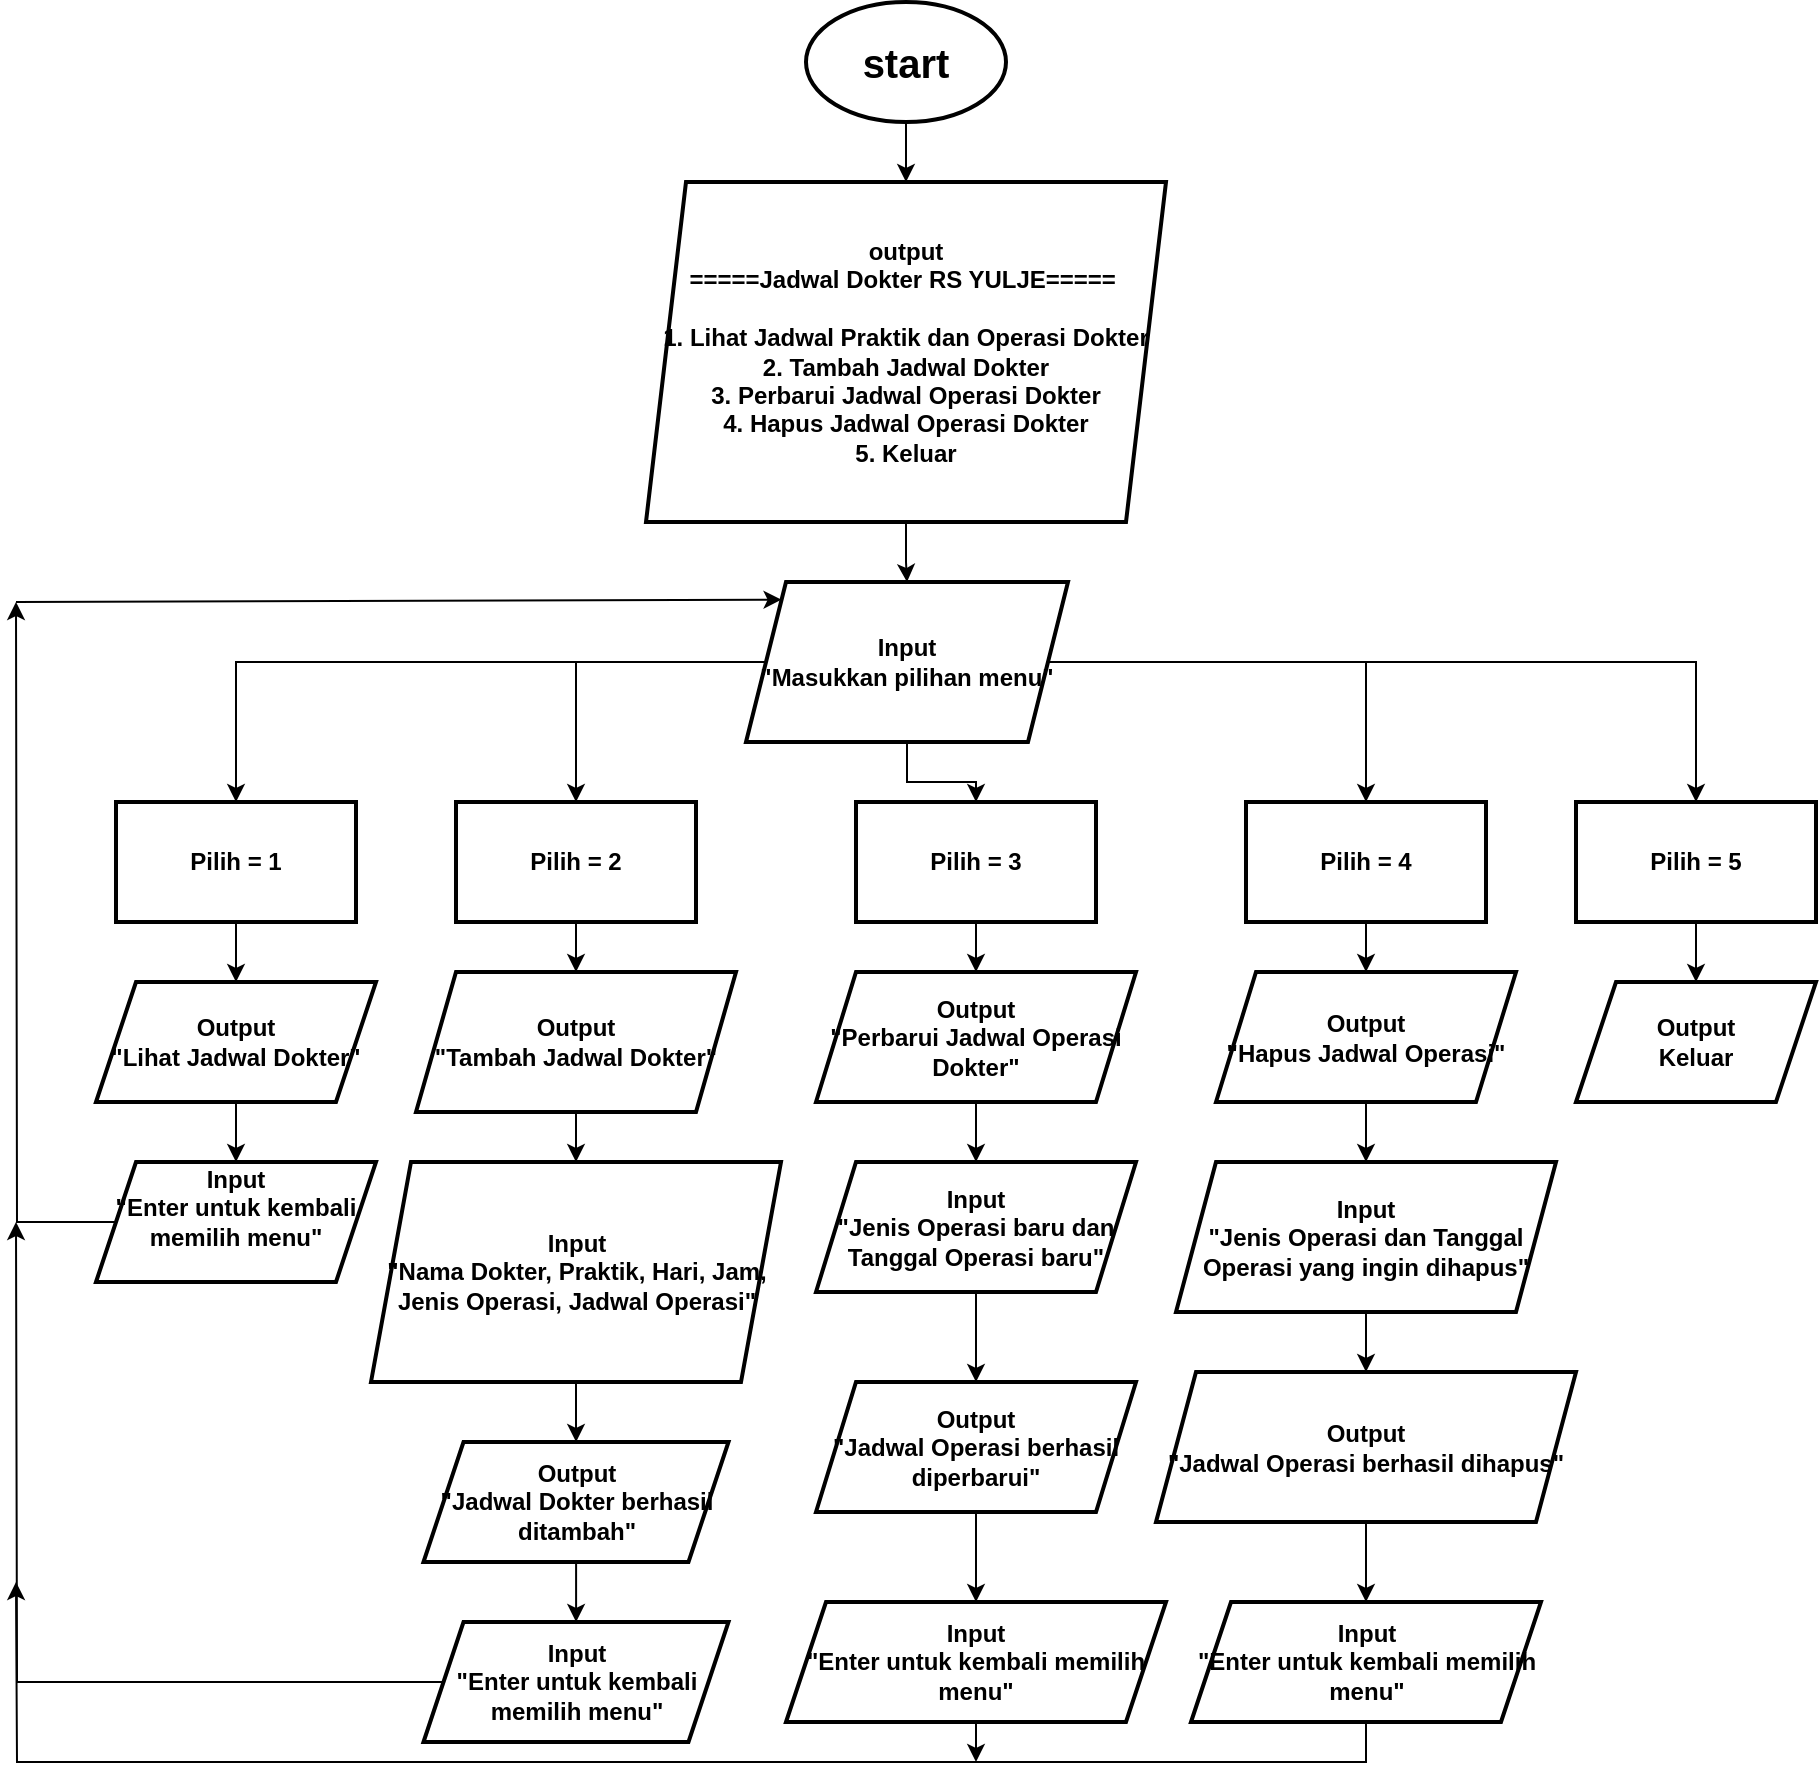 <mxfile version="24.7.8">
  <diagram name="Page-1" id="WNwNMR1_wofxQgRBwkjz">
    <mxGraphModel dx="3032" dy="2017" grid="1" gridSize="10" guides="1" tooltips="1" connect="1" arrows="1" fold="1" page="1" pageScale="1" pageWidth="850" pageHeight="1100" math="0" shadow="0">
      <root>
        <mxCell id="0" />
        <mxCell id="1" parent="0" />
        <mxCell id="_1eiPBgx3b557fX_4ImB-3" value="" style="edgeStyle=orthogonalEdgeStyle;rounded=0;orthogonalLoop=1;jettySize=auto;html=1;" parent="1" source="_1eiPBgx3b557fX_4ImB-1" target="_1eiPBgx3b557fX_4ImB-2" edge="1">
          <mxGeometry relative="1" as="geometry" />
        </mxCell>
        <mxCell id="_1eiPBgx3b557fX_4ImB-1" value="&lt;font style=&quot;font-size: 20px;&quot;&gt;&lt;b&gt;start&lt;/b&gt;&lt;/font&gt;" style="strokeWidth=2;html=1;shape=mxgraph.flowchart.start_1;whiteSpace=wrap;" parent="1" vertex="1">
          <mxGeometry x="375" y="-1060" width="100" height="60" as="geometry" />
        </mxCell>
        <mxCell id="_1eiPBgx3b557fX_4ImB-5" value="" style="edgeStyle=orthogonalEdgeStyle;rounded=0;orthogonalLoop=1;jettySize=auto;html=1;" parent="1" source="_1eiPBgx3b557fX_4ImB-2" target="_1eiPBgx3b557fX_4ImB-4" edge="1">
          <mxGeometry relative="1" as="geometry" />
        </mxCell>
        <mxCell id="_1eiPBgx3b557fX_4ImB-2" value="&lt;div&gt;&lt;span style=&quot;background-color: initial;&quot;&gt;&lt;b&gt;output&lt;/b&gt;&lt;/span&gt;&lt;/div&gt;&lt;div&gt;&lt;b&gt;=====Jadwal Dokter RS YULJE=====&amp;nbsp;&lt;/b&gt;&lt;/div&gt;&lt;div&gt;&lt;b&gt;&lt;br&gt;&lt;/b&gt;&lt;/div&gt;&lt;div&gt;&lt;b&gt;1. Lihat Jadwal Praktik dan Operasi Dokter&lt;/b&gt;&lt;/div&gt;&lt;div&gt;&lt;b&gt;2. Tambah Jadwal Dokter&lt;/b&gt;&lt;/div&gt;&lt;div&gt;&lt;b&gt;3. Perbarui Jadwal Operasi Dokter&lt;/b&gt;&lt;/div&gt;&lt;div&gt;&lt;b&gt;4. Hapus Jadwal Operasi Dokter&lt;/b&gt;&lt;/div&gt;&lt;div&gt;&lt;b&gt;5. Keluar&lt;/b&gt;&lt;/div&gt;" style="shape=parallelogram;perimeter=parallelogramPerimeter;whiteSpace=wrap;html=1;fixedSize=1;strokeWidth=2;" parent="1" vertex="1">
          <mxGeometry x="295" y="-970" width="260" height="170" as="geometry" />
        </mxCell>
        <mxCell id="_1eiPBgx3b557fX_4ImB-9" value="" style="edgeStyle=orthogonalEdgeStyle;rounded=0;orthogonalLoop=1;jettySize=auto;html=1;" parent="1" source="_1eiPBgx3b557fX_4ImB-4" target="_1eiPBgx3b557fX_4ImB-8" edge="1">
          <mxGeometry relative="1" as="geometry" />
        </mxCell>
        <mxCell id="_1eiPBgx3b557fX_4ImB-15" value="" style="edgeStyle=orthogonalEdgeStyle;rounded=0;orthogonalLoop=1;jettySize=auto;html=1;" parent="1" source="_1eiPBgx3b557fX_4ImB-4" target="_1eiPBgx3b557fX_4ImB-14" edge="1">
          <mxGeometry relative="1" as="geometry" />
        </mxCell>
        <mxCell id="GTgPP7iloBgMzB63NUCS-4" value="" style="edgeStyle=orthogonalEdgeStyle;rounded=0;orthogonalLoop=1;jettySize=auto;html=1;" edge="1" parent="1" source="_1eiPBgx3b557fX_4ImB-4" target="GTgPP7iloBgMzB63NUCS-3">
          <mxGeometry relative="1" as="geometry" />
        </mxCell>
        <mxCell id="GTgPP7iloBgMzB63NUCS-29" value="" style="edgeStyle=orthogonalEdgeStyle;rounded=0;orthogonalLoop=1;jettySize=auto;html=1;" edge="1" parent="1" source="_1eiPBgx3b557fX_4ImB-4" target="GTgPP7iloBgMzB63NUCS-28">
          <mxGeometry relative="1" as="geometry" />
        </mxCell>
        <mxCell id="GTgPP7iloBgMzB63NUCS-39" value="" style="edgeStyle=orthogonalEdgeStyle;rounded=0;orthogonalLoop=1;jettySize=auto;html=1;" edge="1" parent="1" source="_1eiPBgx3b557fX_4ImB-4" target="GTgPP7iloBgMzB63NUCS-38">
          <mxGeometry relative="1" as="geometry" />
        </mxCell>
        <mxCell id="_1eiPBgx3b557fX_4ImB-4" value="&lt;b&gt;Input&lt;/b&gt;&lt;div&gt;&lt;b&gt;&quot;Masukkan pilihan menu&quot;&lt;/b&gt;&lt;/div&gt;" style="shape=parallelogram;perimeter=parallelogramPerimeter;whiteSpace=wrap;html=1;fixedSize=1;strokeWidth=2;" parent="1" vertex="1">
          <mxGeometry x="345" y="-770" width="161" height="80" as="geometry" />
        </mxCell>
        <mxCell id="_1eiPBgx3b557fX_4ImB-11" value="" style="edgeStyle=orthogonalEdgeStyle;rounded=0;orthogonalLoop=1;jettySize=auto;html=1;" parent="1" source="_1eiPBgx3b557fX_4ImB-8" target="_1eiPBgx3b557fX_4ImB-10" edge="1">
          <mxGeometry relative="1" as="geometry" />
        </mxCell>
        <mxCell id="_1eiPBgx3b557fX_4ImB-8" value="&lt;b&gt;Pilih = 1&lt;/b&gt;" style="whiteSpace=wrap;html=1;strokeWidth=2;" parent="1" vertex="1">
          <mxGeometry x="30" y="-660" width="120" height="60" as="geometry" />
        </mxCell>
        <mxCell id="_1eiPBgx3b557fX_4ImB-13" value="" style="edgeStyle=orthogonalEdgeStyle;rounded=0;orthogonalLoop=1;jettySize=auto;html=1;" parent="1" source="_1eiPBgx3b557fX_4ImB-10" target="_1eiPBgx3b557fX_4ImB-12" edge="1">
          <mxGeometry relative="1" as="geometry" />
        </mxCell>
        <mxCell id="_1eiPBgx3b557fX_4ImB-10" value="&lt;b&gt;Output&lt;/b&gt;&lt;div&gt;&lt;b&gt;&quot;Lihat Jadwal Dokter&quot;&lt;/b&gt;&lt;/div&gt;" style="shape=parallelogram;perimeter=parallelogramPerimeter;whiteSpace=wrap;html=1;fixedSize=1;strokeWidth=2;" parent="1" vertex="1">
          <mxGeometry x="20" y="-570" width="140" height="60" as="geometry" />
        </mxCell>
        <mxCell id="GTgPP7iloBgMzB63NUCS-50" style="edgeStyle=orthogonalEdgeStyle;rounded=0;orthogonalLoop=1;jettySize=auto;html=1;exitX=0;exitY=0.5;exitDx=0;exitDy=0;" edge="1" parent="1" source="_1eiPBgx3b557fX_4ImB-12">
          <mxGeometry relative="1" as="geometry">
            <mxPoint x="-20" y="-760" as="targetPoint" />
          </mxGeometry>
        </mxCell>
        <mxCell id="_1eiPBgx3b557fX_4ImB-12" value="&lt;b&gt;Input&lt;/b&gt;&lt;div&gt;&lt;b&gt;&quot;Enter untuk kembali memilih menu&quot;&lt;br&gt;&lt;/b&gt;&lt;div&gt;&lt;br&gt;&lt;/div&gt;&lt;/div&gt;" style="shape=parallelogram;perimeter=parallelogramPerimeter;whiteSpace=wrap;html=1;fixedSize=1;strokeWidth=2;" parent="1" vertex="1">
          <mxGeometry x="20" y="-480" width="140" height="60" as="geometry" />
        </mxCell>
        <mxCell id="_1eiPBgx3b557fX_4ImB-17" value="" style="edgeStyle=orthogonalEdgeStyle;rounded=0;orthogonalLoop=1;jettySize=auto;html=1;" parent="1" source="_1eiPBgx3b557fX_4ImB-14" target="_1eiPBgx3b557fX_4ImB-16" edge="1">
          <mxGeometry relative="1" as="geometry" />
        </mxCell>
        <mxCell id="_1eiPBgx3b557fX_4ImB-14" value="&lt;b&gt;Pilih = 2&lt;/b&gt;" style="whiteSpace=wrap;html=1;strokeWidth=2;" parent="1" vertex="1">
          <mxGeometry x="200" y="-660" width="120" height="60" as="geometry" />
        </mxCell>
        <mxCell id="_1eiPBgx3b557fX_4ImB-19" value="" style="edgeStyle=orthogonalEdgeStyle;rounded=0;orthogonalLoop=1;jettySize=auto;html=1;" parent="1" source="_1eiPBgx3b557fX_4ImB-16" target="_1eiPBgx3b557fX_4ImB-18" edge="1">
          <mxGeometry relative="1" as="geometry" />
        </mxCell>
        <mxCell id="_1eiPBgx3b557fX_4ImB-16" value="&lt;b&gt;Output&lt;/b&gt;&lt;div&gt;&lt;b&gt;&quot;Tambah Jadwal Dokter&quot;&lt;/b&gt;&lt;/div&gt;" style="shape=parallelogram;perimeter=parallelogramPerimeter;whiteSpace=wrap;html=1;fixedSize=1;strokeWidth=2;" parent="1" vertex="1">
          <mxGeometry x="180" y="-575" width="160" height="70" as="geometry" />
        </mxCell>
        <mxCell id="20WrRs78_SAE-2gXvcFM-2" value="" style="edgeStyle=orthogonalEdgeStyle;rounded=0;orthogonalLoop=1;jettySize=auto;html=1;" parent="1" source="_1eiPBgx3b557fX_4ImB-18" target="20WrRs78_SAE-2gXvcFM-1" edge="1">
          <mxGeometry relative="1" as="geometry" />
        </mxCell>
        <mxCell id="_1eiPBgx3b557fX_4ImB-18" value="&lt;b&gt;Input&lt;/b&gt;&lt;div&gt;&lt;b&gt;&quot;Nama Dokter, Praktik, Hari, Jam, Jenis Operasi, Jadwal Operasi&quot;&lt;/b&gt;&lt;/div&gt;" style="shape=parallelogram;perimeter=parallelogramPerimeter;whiteSpace=wrap;html=1;fixedSize=1;strokeWidth=2;" parent="1" vertex="1">
          <mxGeometry x="157.5" y="-480" width="205" height="110" as="geometry" />
        </mxCell>
        <mxCell id="GTgPP7iloBgMzB63NUCS-2" value="" style="edgeStyle=orthogonalEdgeStyle;rounded=0;orthogonalLoop=1;jettySize=auto;html=1;" edge="1" parent="1" source="20WrRs78_SAE-2gXvcFM-1" target="GTgPP7iloBgMzB63NUCS-1">
          <mxGeometry relative="1" as="geometry" />
        </mxCell>
        <mxCell id="20WrRs78_SAE-2gXvcFM-1" value="&lt;b&gt;Output&lt;/b&gt;&lt;div&gt;&lt;b&gt;&quot;Jadwal Dokter berhasil ditambah&quot;&lt;/b&gt;&lt;/div&gt;" style="shape=parallelogram;perimeter=parallelogramPerimeter;whiteSpace=wrap;html=1;fixedSize=1;strokeWidth=2;" parent="1" vertex="1">
          <mxGeometry x="183.75" y="-340" width="152.5" height="60" as="geometry" />
        </mxCell>
        <mxCell id="GTgPP7iloBgMzB63NUCS-52" style="edgeStyle=orthogonalEdgeStyle;rounded=0;orthogonalLoop=1;jettySize=auto;html=1;exitX=0;exitY=0.5;exitDx=0;exitDy=0;" edge="1" parent="1" source="GTgPP7iloBgMzB63NUCS-1">
          <mxGeometry relative="1" as="geometry">
            <mxPoint x="-20" y="-450" as="targetPoint" />
          </mxGeometry>
        </mxCell>
        <mxCell id="GTgPP7iloBgMzB63NUCS-1" value="&lt;b&gt;Input&lt;/b&gt;&lt;div&gt;&lt;b&gt;&quot;Enter untuk kembali memilih menu&quot;&lt;/b&gt;&lt;/div&gt;" style="shape=parallelogram;perimeter=parallelogramPerimeter;whiteSpace=wrap;html=1;fixedSize=1;strokeWidth=2;" vertex="1" parent="1">
          <mxGeometry x="183.75" y="-250" width="152.5" height="60" as="geometry" />
        </mxCell>
        <mxCell id="GTgPP7iloBgMzB63NUCS-6" value="" style="edgeStyle=orthogonalEdgeStyle;rounded=0;orthogonalLoop=1;jettySize=auto;html=1;" edge="1" parent="1" source="GTgPP7iloBgMzB63NUCS-3" target="GTgPP7iloBgMzB63NUCS-5">
          <mxGeometry relative="1" as="geometry" />
        </mxCell>
        <mxCell id="GTgPP7iloBgMzB63NUCS-3" value="&lt;b&gt;Pilih = 3&lt;/b&gt;" style="whiteSpace=wrap;html=1;strokeWidth=2;" vertex="1" parent="1">
          <mxGeometry x="400" y="-660" width="120" height="60" as="geometry" />
        </mxCell>
        <mxCell id="GTgPP7iloBgMzB63NUCS-8" value="" style="edgeStyle=orthogonalEdgeStyle;rounded=0;orthogonalLoop=1;jettySize=auto;html=1;" edge="1" parent="1" source="GTgPP7iloBgMzB63NUCS-5" target="GTgPP7iloBgMzB63NUCS-7">
          <mxGeometry relative="1" as="geometry" />
        </mxCell>
        <mxCell id="GTgPP7iloBgMzB63NUCS-5" value="&lt;b&gt;Output&lt;/b&gt;&lt;div&gt;&lt;b&gt;&quot;Perbarui Jadwal Operasi Dokter&quot;&lt;/b&gt;&lt;/div&gt;" style="shape=parallelogram;perimeter=parallelogramPerimeter;whiteSpace=wrap;html=1;fixedSize=1;strokeWidth=2;" vertex="1" parent="1">
          <mxGeometry x="380" y="-575" width="160" height="65" as="geometry" />
        </mxCell>
        <mxCell id="GTgPP7iloBgMzB63NUCS-12" value="" style="edgeStyle=orthogonalEdgeStyle;rounded=0;orthogonalLoop=1;jettySize=auto;html=1;" edge="1" parent="1" source="GTgPP7iloBgMzB63NUCS-7" target="GTgPP7iloBgMzB63NUCS-11">
          <mxGeometry relative="1" as="geometry" />
        </mxCell>
        <mxCell id="GTgPP7iloBgMzB63NUCS-7" value="&lt;b&gt;Input&lt;/b&gt;&lt;div&gt;&lt;b&gt;&quot;Jenis Operasi baru dan Tanggal Operasi baru&quot;&lt;/b&gt;&lt;/div&gt;" style="shape=parallelogram;perimeter=parallelogramPerimeter;whiteSpace=wrap;html=1;fixedSize=1;strokeWidth=2;" vertex="1" parent="1">
          <mxGeometry x="380" y="-480" width="160" height="65" as="geometry" />
        </mxCell>
        <mxCell id="GTgPP7iloBgMzB63NUCS-14" value="" style="edgeStyle=orthogonalEdgeStyle;rounded=0;orthogonalLoop=1;jettySize=auto;html=1;" edge="1" parent="1" source="GTgPP7iloBgMzB63NUCS-11" target="GTgPP7iloBgMzB63NUCS-13">
          <mxGeometry relative="1" as="geometry" />
        </mxCell>
        <mxCell id="GTgPP7iloBgMzB63NUCS-11" value="&lt;b&gt;Output&lt;/b&gt;&lt;div&gt;&lt;b&gt;&quot;Jadwal Operasi berhasil diperbarui&quot;&lt;/b&gt;&lt;/div&gt;" style="shape=parallelogram;perimeter=parallelogramPerimeter;whiteSpace=wrap;html=1;fixedSize=1;strokeWidth=2;" vertex="1" parent="1">
          <mxGeometry x="380" y="-370" width="160" height="65" as="geometry" />
        </mxCell>
        <mxCell id="GTgPP7iloBgMzB63NUCS-43" style="edgeStyle=orthogonalEdgeStyle;rounded=0;orthogonalLoop=1;jettySize=auto;html=1;exitX=0.5;exitY=1;exitDx=0;exitDy=0;" edge="1" parent="1" source="GTgPP7iloBgMzB63NUCS-13">
          <mxGeometry relative="1" as="geometry">
            <mxPoint x="460" y="-180" as="targetPoint" />
          </mxGeometry>
        </mxCell>
        <mxCell id="GTgPP7iloBgMzB63NUCS-13" value="&lt;b&gt;Input&lt;/b&gt;&lt;div&gt;&lt;b&gt;&quot;Enter untuk kembali memilih menu&quot;&lt;/b&gt;&lt;/div&gt;" style="shape=parallelogram;perimeter=parallelogramPerimeter;whiteSpace=wrap;html=1;fixedSize=1;strokeWidth=2;" vertex="1" parent="1">
          <mxGeometry x="365" y="-260" width="190" height="60" as="geometry" />
        </mxCell>
        <mxCell id="GTgPP7iloBgMzB63NUCS-31" value="" style="edgeStyle=orthogonalEdgeStyle;rounded=0;orthogonalLoop=1;jettySize=auto;html=1;" edge="1" parent="1" source="GTgPP7iloBgMzB63NUCS-28" target="GTgPP7iloBgMzB63NUCS-30">
          <mxGeometry relative="1" as="geometry" />
        </mxCell>
        <mxCell id="GTgPP7iloBgMzB63NUCS-28" value="&lt;b&gt;Pilih = 4&lt;/b&gt;" style="whiteSpace=wrap;html=1;strokeWidth=2;" vertex="1" parent="1">
          <mxGeometry x="595" y="-660" width="120" height="60" as="geometry" />
        </mxCell>
        <mxCell id="GTgPP7iloBgMzB63NUCS-33" value="" style="edgeStyle=orthogonalEdgeStyle;rounded=0;orthogonalLoop=1;jettySize=auto;html=1;" edge="1" parent="1" source="GTgPP7iloBgMzB63NUCS-30" target="GTgPP7iloBgMzB63NUCS-32">
          <mxGeometry relative="1" as="geometry" />
        </mxCell>
        <mxCell id="GTgPP7iloBgMzB63NUCS-30" value="&lt;b&gt;Output&lt;/b&gt;&lt;div&gt;&lt;b&gt;&quot;Hapus Jadwal Operasi&quot;&lt;/b&gt;&lt;/div&gt;" style="shape=parallelogram;perimeter=parallelogramPerimeter;whiteSpace=wrap;html=1;fixedSize=1;strokeWidth=2;" vertex="1" parent="1">
          <mxGeometry x="580" y="-575" width="150" height="65" as="geometry" />
        </mxCell>
        <mxCell id="GTgPP7iloBgMzB63NUCS-35" value="" style="edgeStyle=orthogonalEdgeStyle;rounded=0;orthogonalLoop=1;jettySize=auto;html=1;" edge="1" parent="1" source="GTgPP7iloBgMzB63NUCS-32" target="GTgPP7iloBgMzB63NUCS-34">
          <mxGeometry relative="1" as="geometry" />
        </mxCell>
        <mxCell id="GTgPP7iloBgMzB63NUCS-32" value="&lt;b&gt;Input&lt;/b&gt;&lt;div&gt;&lt;b&gt;&quot;Jenis Operasi dan Tanggal Operasi yang ingin dihapus&quot;&lt;/b&gt;&lt;/div&gt;" style="shape=parallelogram;perimeter=parallelogramPerimeter;whiteSpace=wrap;html=1;fixedSize=1;strokeWidth=2;" vertex="1" parent="1">
          <mxGeometry x="560" y="-480" width="190" height="75" as="geometry" />
        </mxCell>
        <mxCell id="GTgPP7iloBgMzB63NUCS-37" value="" style="edgeStyle=orthogonalEdgeStyle;rounded=0;orthogonalLoop=1;jettySize=auto;html=1;" edge="1" parent="1" source="GTgPP7iloBgMzB63NUCS-34" target="GTgPP7iloBgMzB63NUCS-36">
          <mxGeometry relative="1" as="geometry" />
        </mxCell>
        <mxCell id="GTgPP7iloBgMzB63NUCS-34" value="&lt;b&gt;Output&lt;/b&gt;&lt;div&gt;&lt;b&gt;&quot;Jadwal Operasi berhasil dihapus&quot;&lt;/b&gt;&lt;/div&gt;" style="shape=parallelogram;perimeter=parallelogramPerimeter;whiteSpace=wrap;html=1;fixedSize=1;strokeWidth=2;" vertex="1" parent="1">
          <mxGeometry x="550" y="-375" width="210" height="75" as="geometry" />
        </mxCell>
        <mxCell id="GTgPP7iloBgMzB63NUCS-54" style="edgeStyle=orthogonalEdgeStyle;rounded=0;orthogonalLoop=1;jettySize=auto;html=1;exitX=0.5;exitY=1;exitDx=0;exitDy=0;" edge="1" parent="1" source="GTgPP7iloBgMzB63NUCS-36">
          <mxGeometry relative="1" as="geometry">
            <mxPoint x="-20" y="-270" as="targetPoint" />
          </mxGeometry>
        </mxCell>
        <mxCell id="GTgPP7iloBgMzB63NUCS-36" value="&lt;b&gt;Input&lt;/b&gt;&lt;div&gt;&lt;b&gt;&quot;Enter untuk kembali memilih menu&quot;&lt;/b&gt;&lt;/div&gt;" style="shape=parallelogram;perimeter=parallelogramPerimeter;whiteSpace=wrap;html=1;fixedSize=1;strokeWidth=2;" vertex="1" parent="1">
          <mxGeometry x="567.5" y="-260" width="175" height="60" as="geometry" />
        </mxCell>
        <mxCell id="GTgPP7iloBgMzB63NUCS-41" value="" style="edgeStyle=orthogonalEdgeStyle;rounded=0;orthogonalLoop=1;jettySize=auto;html=1;" edge="1" parent="1" source="GTgPP7iloBgMzB63NUCS-38" target="GTgPP7iloBgMzB63NUCS-40">
          <mxGeometry relative="1" as="geometry" />
        </mxCell>
        <mxCell id="GTgPP7iloBgMzB63NUCS-38" value="&lt;b&gt;Pilih = 5&lt;/b&gt;" style="whiteSpace=wrap;html=1;strokeWidth=2;" vertex="1" parent="1">
          <mxGeometry x="760" y="-660" width="120" height="60" as="geometry" />
        </mxCell>
        <mxCell id="GTgPP7iloBgMzB63NUCS-40" value="&lt;b&gt;Output&lt;/b&gt;&lt;div&gt;&lt;b&gt;Keluar&lt;/b&gt;&lt;/div&gt;" style="shape=parallelogram;perimeter=parallelogramPerimeter;whiteSpace=wrap;html=1;fixedSize=1;strokeWidth=2;" vertex="1" parent="1">
          <mxGeometry x="760" y="-570" width="120" height="60" as="geometry" />
        </mxCell>
        <mxCell id="GTgPP7iloBgMzB63NUCS-51" value="" style="edgeStyle=none;orthogonalLoop=1;jettySize=auto;html=1;rounded=0;entryX=0;entryY=0;entryDx=0;entryDy=0;" edge="1" parent="1" target="_1eiPBgx3b557fX_4ImB-4">
          <mxGeometry width="100" relative="1" as="geometry">
            <mxPoint x="-20" y="-760" as="sourcePoint" />
            <mxPoint x="80" y="-760" as="targetPoint" />
            <Array as="points" />
          </mxGeometry>
        </mxCell>
      </root>
    </mxGraphModel>
  </diagram>
</mxfile>
